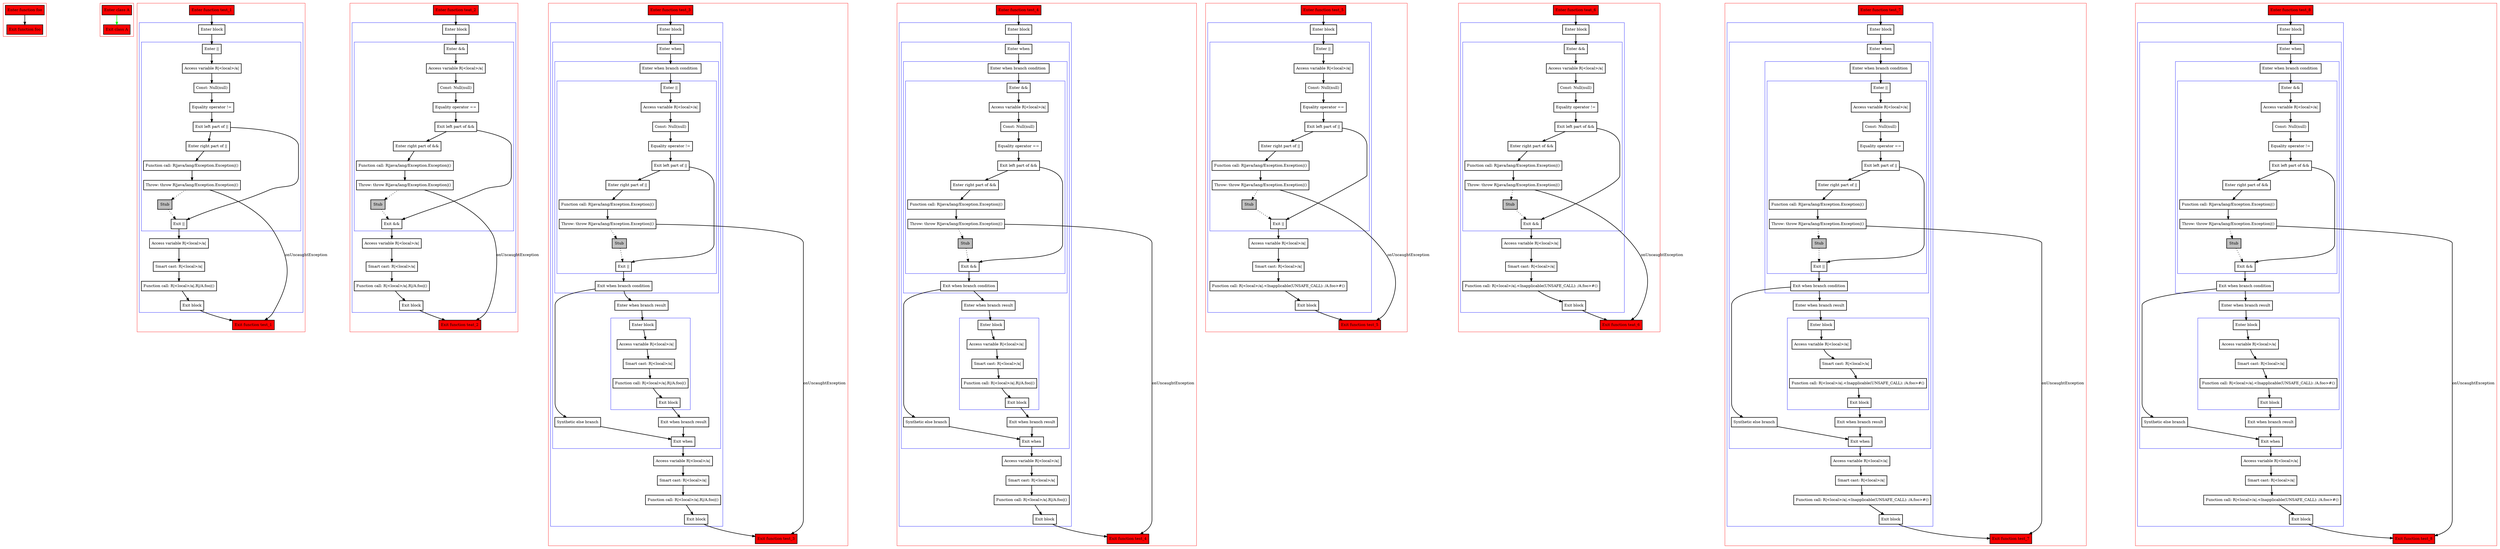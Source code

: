 digraph jumpFromRhsOfOperator_kt {
    graph [nodesep=3]
    node [shape=box penwidth=2]
    edge [penwidth=2]

    subgraph cluster_0 {
        color=red
        0 [label="Enter function foo" style="filled" fillcolor=red];
        1 [label="Exit function foo" style="filled" fillcolor=red];
    }
    0 -> {1};

    subgraph cluster_1 {
        color=red
        2 [label="Enter class A" style="filled" fillcolor=red];
        3 [label="Exit class A" style="filled" fillcolor=red];
    }
    2 -> {3} [color=green];

    subgraph cluster_2 {
        color=red
        4 [label="Enter function test_1" style="filled" fillcolor=red];
        subgraph cluster_3 {
            color=blue
            5 [label="Enter block"];
            subgraph cluster_4 {
                color=blue
                6 [label="Enter ||"];
                7 [label="Access variable R|<local>/a|"];
                8 [label="Const: Null(null)"];
                9 [label="Equality operator !="];
                10 [label="Exit left part of ||"];
                11 [label="Enter right part of ||"];
                12 [label="Function call: R|java/lang/Exception.Exception|()"];
                13 [label="Throw: throw R|java/lang/Exception.Exception|()"];
                14 [label="Stub" style="filled" fillcolor=gray];
                15 [label="Exit ||"];
            }
            16 [label="Access variable R|<local>/a|"];
            17 [label="Smart cast: R|<local>/a|"];
            18 [label="Function call: R|<local>/a|.R|/A.foo|()"];
            19 [label="Exit block"];
        }
        20 [label="Exit function test_1" style="filled" fillcolor=red];
    }
    4 -> {5};
    5 -> {6};
    6 -> {7};
    7 -> {8};
    8 -> {9};
    9 -> {10};
    10 -> {15 11};
    11 -> {12};
    12 -> {13};
    13 -> {20}    [label=onUncaughtException];
    13 -> {14} [style=dotted];
    14 -> {15} [style=dotted];
    15 -> {16};
    16 -> {17};
    17 -> {18};
    18 -> {19};
    19 -> {20};

    subgraph cluster_5 {
        color=red
        21 [label="Enter function teat_2" style="filled" fillcolor=red];
        subgraph cluster_6 {
            color=blue
            22 [label="Enter block"];
            subgraph cluster_7 {
                color=blue
                23 [label="Enter &&"];
                24 [label="Access variable R|<local>/a|"];
                25 [label="Const: Null(null)"];
                26 [label="Equality operator =="];
                27 [label="Exit left part of &&"];
                28 [label="Enter right part of &&"];
                29 [label="Function call: R|java/lang/Exception.Exception|()"];
                30 [label="Throw: throw R|java/lang/Exception.Exception|()"];
                31 [label="Stub" style="filled" fillcolor=gray];
                32 [label="Exit &&"];
            }
            33 [label="Access variable R|<local>/a|"];
            34 [label="Smart cast: R|<local>/a|"];
            35 [label="Function call: R|<local>/a|.R|/A.foo|()"];
            36 [label="Exit block"];
        }
        37 [label="Exit function teat_2" style="filled" fillcolor=red];
    }
    21 -> {22};
    22 -> {23};
    23 -> {24};
    24 -> {25};
    25 -> {26};
    26 -> {27};
    27 -> {32 28};
    28 -> {29};
    29 -> {30};
    30 -> {37}    [label=onUncaughtException];
    30 -> {31} [style=dotted];
    31 -> {32} [style=dotted];
    32 -> {33};
    33 -> {34};
    34 -> {35};
    35 -> {36};
    36 -> {37};

    subgraph cluster_8 {
        color=red
        38 [label="Enter function test_3" style="filled" fillcolor=red];
        subgraph cluster_9 {
            color=blue
            39 [label="Enter block"];
            subgraph cluster_10 {
                color=blue
                40 [label="Enter when"];
                subgraph cluster_11 {
                    color=blue
                    41 [label="Enter when branch condition "];
                    subgraph cluster_12 {
                        color=blue
                        42 [label="Enter ||"];
                        43 [label="Access variable R|<local>/a|"];
                        44 [label="Const: Null(null)"];
                        45 [label="Equality operator !="];
                        46 [label="Exit left part of ||"];
                        47 [label="Enter right part of ||"];
                        48 [label="Function call: R|java/lang/Exception.Exception|()"];
                        49 [label="Throw: throw R|java/lang/Exception.Exception|()"];
                        50 [label="Stub" style="filled" fillcolor=gray];
                        51 [label="Exit ||"];
                    }
                    52 [label="Exit when branch condition"];
                }
                53 [label="Synthetic else branch"];
                54 [label="Enter when branch result"];
                subgraph cluster_13 {
                    color=blue
                    55 [label="Enter block"];
                    56 [label="Access variable R|<local>/a|"];
                    57 [label="Smart cast: R|<local>/a|"];
                    58 [label="Function call: R|<local>/a|.R|/A.foo|()"];
                    59 [label="Exit block"];
                }
                60 [label="Exit when branch result"];
                61 [label="Exit when"];
            }
            62 [label="Access variable R|<local>/a|"];
            63 [label="Smart cast: R|<local>/a|"];
            64 [label="Function call: R|<local>/a|.R|/A.foo|()"];
            65 [label="Exit block"];
        }
        66 [label="Exit function test_3" style="filled" fillcolor=red];
    }
    38 -> {39};
    39 -> {40};
    40 -> {41};
    41 -> {42};
    42 -> {43};
    43 -> {44};
    44 -> {45};
    45 -> {46};
    46 -> {51 47};
    47 -> {48};
    48 -> {49};
    49 -> {66}    [label=onUncaughtException];
    49 -> {50} [style=dotted];
    50 -> {51} [style=dotted];
    51 -> {52};
    52 -> {54 53};
    53 -> {61};
    54 -> {55};
    55 -> {56};
    56 -> {57};
    57 -> {58};
    58 -> {59};
    59 -> {60};
    60 -> {61};
    61 -> {62};
    62 -> {63};
    63 -> {64};
    64 -> {65};
    65 -> {66};

    subgraph cluster_14 {
        color=red
        67 [label="Enter function test_4" style="filled" fillcolor=red];
        subgraph cluster_15 {
            color=blue
            68 [label="Enter block"];
            subgraph cluster_16 {
                color=blue
                69 [label="Enter when"];
                subgraph cluster_17 {
                    color=blue
                    70 [label="Enter when branch condition "];
                    subgraph cluster_18 {
                        color=blue
                        71 [label="Enter &&"];
                        72 [label="Access variable R|<local>/a|"];
                        73 [label="Const: Null(null)"];
                        74 [label="Equality operator =="];
                        75 [label="Exit left part of &&"];
                        76 [label="Enter right part of &&"];
                        77 [label="Function call: R|java/lang/Exception.Exception|()"];
                        78 [label="Throw: throw R|java/lang/Exception.Exception|()"];
                        79 [label="Stub" style="filled" fillcolor=gray];
                        80 [label="Exit &&"];
                    }
                    81 [label="Exit when branch condition"];
                }
                82 [label="Synthetic else branch"];
                83 [label="Enter when branch result"];
                subgraph cluster_19 {
                    color=blue
                    84 [label="Enter block"];
                    85 [label="Access variable R|<local>/a|"];
                    86 [label="Smart cast: R|<local>/a|"];
                    87 [label="Function call: R|<local>/a|.R|/A.foo|()"];
                    88 [label="Exit block"];
                }
                89 [label="Exit when branch result"];
                90 [label="Exit when"];
            }
            91 [label="Access variable R|<local>/a|"];
            92 [label="Smart cast: R|<local>/a|"];
            93 [label="Function call: R|<local>/a|.R|/A.foo|()"];
            94 [label="Exit block"];
        }
        95 [label="Exit function test_4" style="filled" fillcolor=red];
    }
    67 -> {68};
    68 -> {69};
    69 -> {70};
    70 -> {71};
    71 -> {72};
    72 -> {73};
    73 -> {74};
    74 -> {75};
    75 -> {80 76};
    76 -> {77};
    77 -> {78};
    78 -> {95}    [label=onUncaughtException];
    78 -> {79} [style=dotted];
    79 -> {80} [style=dotted];
    80 -> {81};
    81 -> {83 82};
    82 -> {90};
    83 -> {84};
    84 -> {85};
    85 -> {86};
    86 -> {87};
    87 -> {88};
    88 -> {89};
    89 -> {90};
    90 -> {91};
    91 -> {92};
    92 -> {93};
    93 -> {94};
    94 -> {95};

    subgraph cluster_20 {
        color=red
        96 [label="Enter function test_5" style="filled" fillcolor=red];
        subgraph cluster_21 {
            color=blue
            97 [label="Enter block"];
            subgraph cluster_22 {
                color=blue
                98 [label="Enter ||"];
                99 [label="Access variable R|<local>/a|"];
                100 [label="Const: Null(null)"];
                101 [label="Equality operator =="];
                102 [label="Exit left part of ||"];
                103 [label="Enter right part of ||"];
                104 [label="Function call: R|java/lang/Exception.Exception|()"];
                105 [label="Throw: throw R|java/lang/Exception.Exception|()"];
                106 [label="Stub" style="filled" fillcolor=gray];
                107 [label="Exit ||"];
            }
            108 [label="Access variable R|<local>/a|"];
            109 [label="Smart cast: R|<local>/a|"];
            110 [label="Function call: R|<local>/a|.<Inapplicable(UNSAFE_CALL): /A.foo>#()"];
            111 [label="Exit block"];
        }
        112 [label="Exit function test_5" style="filled" fillcolor=red];
    }
    96 -> {97};
    97 -> {98};
    98 -> {99};
    99 -> {100};
    100 -> {101};
    101 -> {102};
    102 -> {107 103};
    103 -> {104};
    104 -> {105};
    105 -> {112}    [label=onUncaughtException];
    105 -> {106} [style=dotted];
    106 -> {107} [style=dotted];
    107 -> {108};
    108 -> {109};
    109 -> {110};
    110 -> {111};
    111 -> {112};

    subgraph cluster_23 {
        color=red
        113 [label="Enter function teat_6" style="filled" fillcolor=red];
        subgraph cluster_24 {
            color=blue
            114 [label="Enter block"];
            subgraph cluster_25 {
                color=blue
                115 [label="Enter &&"];
                116 [label="Access variable R|<local>/a|"];
                117 [label="Const: Null(null)"];
                118 [label="Equality operator !="];
                119 [label="Exit left part of &&"];
                120 [label="Enter right part of &&"];
                121 [label="Function call: R|java/lang/Exception.Exception|()"];
                122 [label="Throw: throw R|java/lang/Exception.Exception|()"];
                123 [label="Stub" style="filled" fillcolor=gray];
                124 [label="Exit &&"];
            }
            125 [label="Access variable R|<local>/a|"];
            126 [label="Smart cast: R|<local>/a|"];
            127 [label="Function call: R|<local>/a|.<Inapplicable(UNSAFE_CALL): /A.foo>#()"];
            128 [label="Exit block"];
        }
        129 [label="Exit function teat_6" style="filled" fillcolor=red];
    }
    113 -> {114};
    114 -> {115};
    115 -> {116};
    116 -> {117};
    117 -> {118};
    118 -> {119};
    119 -> {124 120};
    120 -> {121};
    121 -> {122};
    122 -> {129}    [label=onUncaughtException];
    122 -> {123} [style=dotted];
    123 -> {124} [style=dotted];
    124 -> {125};
    125 -> {126};
    126 -> {127};
    127 -> {128};
    128 -> {129};

    subgraph cluster_26 {
        color=red
        130 [label="Enter function test_7" style="filled" fillcolor=red];
        subgraph cluster_27 {
            color=blue
            131 [label="Enter block"];
            subgraph cluster_28 {
                color=blue
                132 [label="Enter when"];
                subgraph cluster_29 {
                    color=blue
                    133 [label="Enter when branch condition "];
                    subgraph cluster_30 {
                        color=blue
                        134 [label="Enter ||"];
                        135 [label="Access variable R|<local>/a|"];
                        136 [label="Const: Null(null)"];
                        137 [label="Equality operator =="];
                        138 [label="Exit left part of ||"];
                        139 [label="Enter right part of ||"];
                        140 [label="Function call: R|java/lang/Exception.Exception|()"];
                        141 [label="Throw: throw R|java/lang/Exception.Exception|()"];
                        142 [label="Stub" style="filled" fillcolor=gray];
                        143 [label="Exit ||"];
                    }
                    144 [label="Exit when branch condition"];
                }
                145 [label="Synthetic else branch"];
                146 [label="Enter when branch result"];
                subgraph cluster_31 {
                    color=blue
                    147 [label="Enter block"];
                    148 [label="Access variable R|<local>/a|"];
                    149 [label="Smart cast: R|<local>/a|"];
                    150 [label="Function call: R|<local>/a|.<Inapplicable(UNSAFE_CALL): /A.foo>#()"];
                    151 [label="Exit block"];
                }
                152 [label="Exit when branch result"];
                153 [label="Exit when"];
            }
            154 [label="Access variable R|<local>/a|"];
            155 [label="Smart cast: R|<local>/a|"];
            156 [label="Function call: R|<local>/a|.<Inapplicable(UNSAFE_CALL): /A.foo>#()"];
            157 [label="Exit block"];
        }
        158 [label="Exit function test_7" style="filled" fillcolor=red];
    }
    130 -> {131};
    131 -> {132};
    132 -> {133};
    133 -> {134};
    134 -> {135};
    135 -> {136};
    136 -> {137};
    137 -> {138};
    138 -> {143 139};
    139 -> {140};
    140 -> {141};
    141 -> {158}    [label=onUncaughtException];
    141 -> {142} [style=dotted];
    142 -> {143} [style=dotted];
    143 -> {144};
    144 -> {146 145};
    145 -> {153};
    146 -> {147};
    147 -> {148};
    148 -> {149};
    149 -> {150};
    150 -> {151};
    151 -> {152};
    152 -> {153};
    153 -> {154};
    154 -> {155};
    155 -> {156};
    156 -> {157};
    157 -> {158};

    subgraph cluster_32 {
        color=red
        159 [label="Enter function test_8" style="filled" fillcolor=red];
        subgraph cluster_33 {
            color=blue
            160 [label="Enter block"];
            subgraph cluster_34 {
                color=blue
                161 [label="Enter when"];
                subgraph cluster_35 {
                    color=blue
                    162 [label="Enter when branch condition "];
                    subgraph cluster_36 {
                        color=blue
                        163 [label="Enter &&"];
                        164 [label="Access variable R|<local>/a|"];
                        165 [label="Const: Null(null)"];
                        166 [label="Equality operator !="];
                        167 [label="Exit left part of &&"];
                        168 [label="Enter right part of &&"];
                        169 [label="Function call: R|java/lang/Exception.Exception|()"];
                        170 [label="Throw: throw R|java/lang/Exception.Exception|()"];
                        171 [label="Stub" style="filled" fillcolor=gray];
                        172 [label="Exit &&"];
                    }
                    173 [label="Exit when branch condition"];
                }
                174 [label="Synthetic else branch"];
                175 [label="Enter when branch result"];
                subgraph cluster_37 {
                    color=blue
                    176 [label="Enter block"];
                    177 [label="Access variable R|<local>/a|"];
                    178 [label="Smart cast: R|<local>/a|"];
                    179 [label="Function call: R|<local>/a|.<Inapplicable(UNSAFE_CALL): /A.foo>#()"];
                    180 [label="Exit block"];
                }
                181 [label="Exit when branch result"];
                182 [label="Exit when"];
            }
            183 [label="Access variable R|<local>/a|"];
            184 [label="Smart cast: R|<local>/a|"];
            185 [label="Function call: R|<local>/a|.<Inapplicable(UNSAFE_CALL): /A.foo>#()"];
            186 [label="Exit block"];
        }
        187 [label="Exit function test_8" style="filled" fillcolor=red];
    }
    159 -> {160};
    160 -> {161};
    161 -> {162};
    162 -> {163};
    163 -> {164};
    164 -> {165};
    165 -> {166};
    166 -> {167};
    167 -> {172 168};
    168 -> {169};
    169 -> {170};
    170 -> {187}    [label=onUncaughtException];
    170 -> {171} [style=dotted];
    171 -> {172} [style=dotted];
    172 -> {173};
    173 -> {175 174};
    174 -> {182};
    175 -> {176};
    176 -> {177};
    177 -> {178};
    178 -> {179};
    179 -> {180};
    180 -> {181};
    181 -> {182};
    182 -> {183};
    183 -> {184};
    184 -> {185};
    185 -> {186};
    186 -> {187};

}
